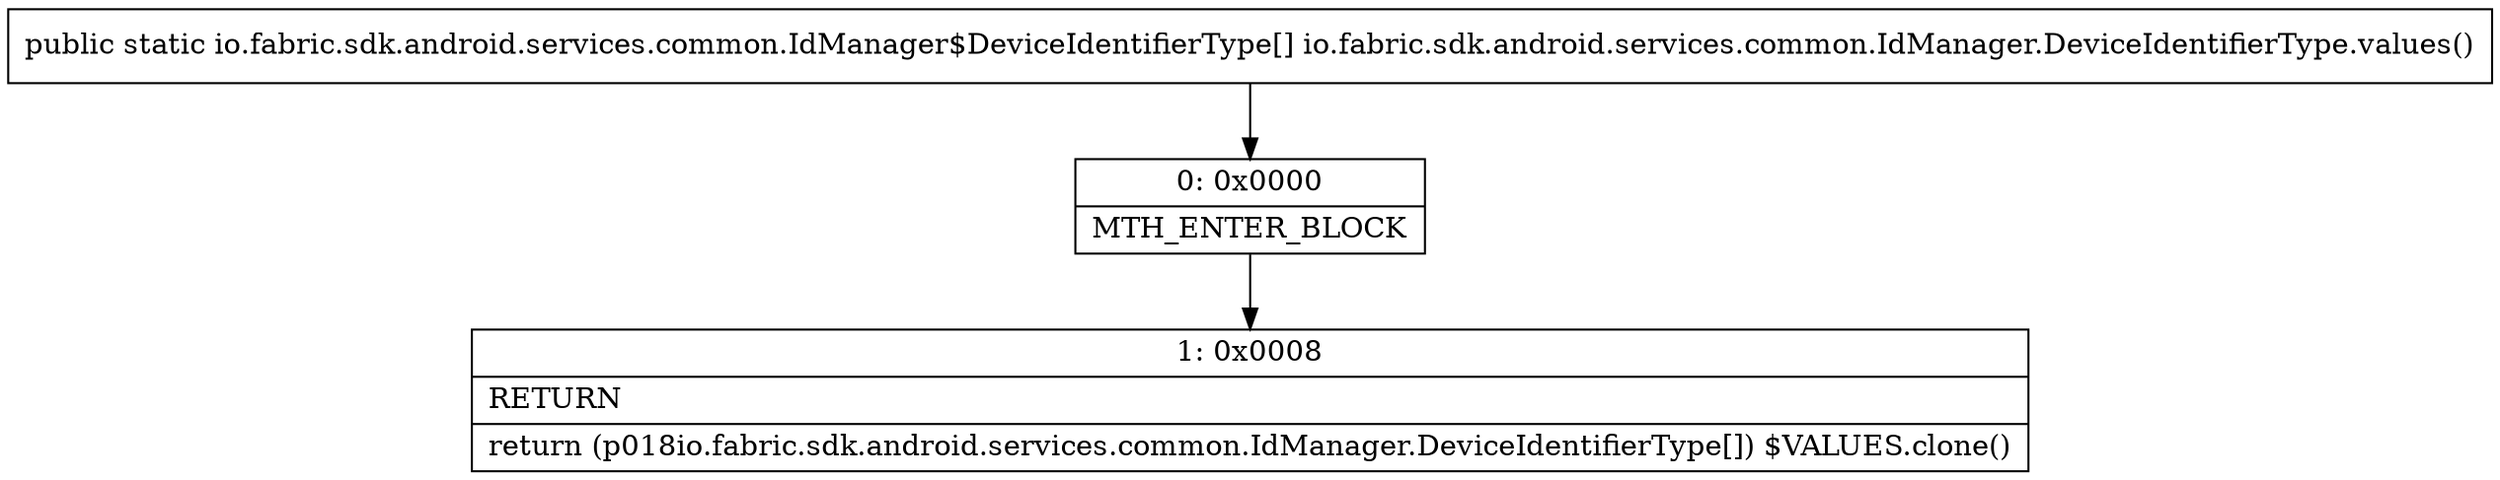 digraph "CFG forio.fabric.sdk.android.services.common.IdManager.DeviceIdentifierType.values()[Lio\/fabric\/sdk\/android\/services\/common\/IdManager$DeviceIdentifierType;" {
Node_0 [shape=record,label="{0\:\ 0x0000|MTH_ENTER_BLOCK\l}"];
Node_1 [shape=record,label="{1\:\ 0x0008|RETURN\l|return (p018io.fabric.sdk.android.services.common.IdManager.DeviceIdentifierType[]) $VALUES.clone()\l}"];
MethodNode[shape=record,label="{public static io.fabric.sdk.android.services.common.IdManager$DeviceIdentifierType[] io.fabric.sdk.android.services.common.IdManager.DeviceIdentifierType.values() }"];
MethodNode -> Node_0;
Node_0 -> Node_1;
}

